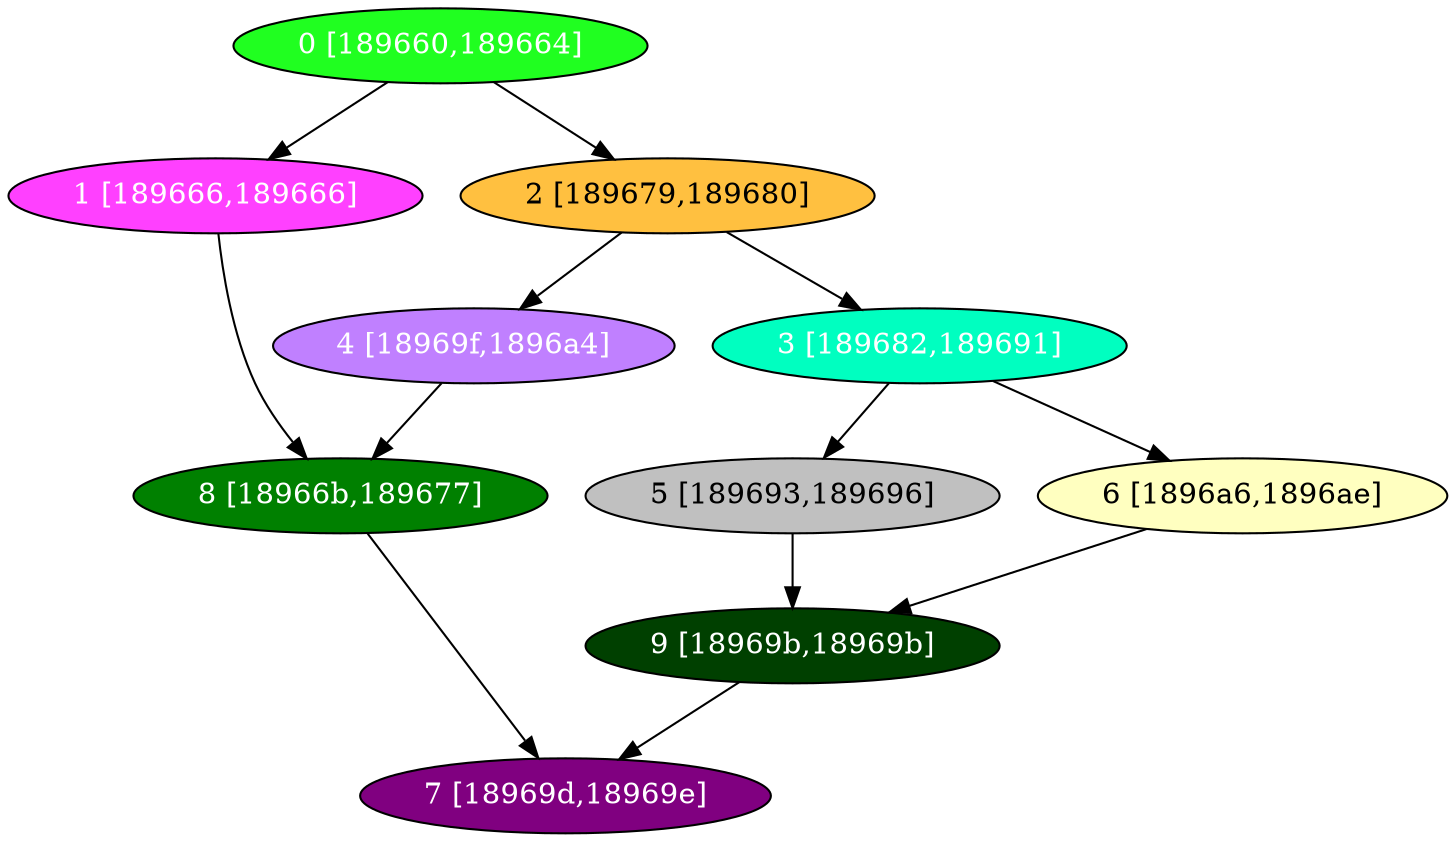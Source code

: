 diGraph libnss3{
	libnss3_0  [style=filled fillcolor="#20FF20" fontcolor="#ffffff" shape=oval label="0 [189660,189664]"]
	libnss3_1  [style=filled fillcolor="#FF40FF" fontcolor="#ffffff" shape=oval label="1 [189666,189666]"]
	libnss3_2  [style=filled fillcolor="#FFC040" fontcolor="#000000" shape=oval label="2 [189679,189680]"]
	libnss3_3  [style=filled fillcolor="#00FFC0" fontcolor="#ffffff" shape=oval label="3 [189682,189691]"]
	libnss3_4  [style=filled fillcolor="#C080FF" fontcolor="#ffffff" shape=oval label="4 [18969f,1896a4]"]
	libnss3_5  [style=filled fillcolor="#C0C0C0" fontcolor="#000000" shape=oval label="5 [189693,189696]"]
	libnss3_6  [style=filled fillcolor="#FFFFC0" fontcolor="#000000" shape=oval label="6 [1896a6,1896ae]"]
	libnss3_7  [style=filled fillcolor="#800080" fontcolor="#ffffff" shape=oval label="7 [18969d,18969e]"]
	libnss3_8  [style=filled fillcolor="#008000" fontcolor="#ffffff" shape=oval label="8 [18966b,189677]"]
	libnss3_9  [style=filled fillcolor="#004000" fontcolor="#ffffff" shape=oval label="9 [18969b,18969b]"]

	libnss3_0 -> libnss3_1
	libnss3_0 -> libnss3_2
	libnss3_1 -> libnss3_8
	libnss3_2 -> libnss3_3
	libnss3_2 -> libnss3_4
	libnss3_3 -> libnss3_5
	libnss3_3 -> libnss3_6
	libnss3_4 -> libnss3_8
	libnss3_5 -> libnss3_9
	libnss3_6 -> libnss3_9
	libnss3_8 -> libnss3_7
	libnss3_9 -> libnss3_7
}